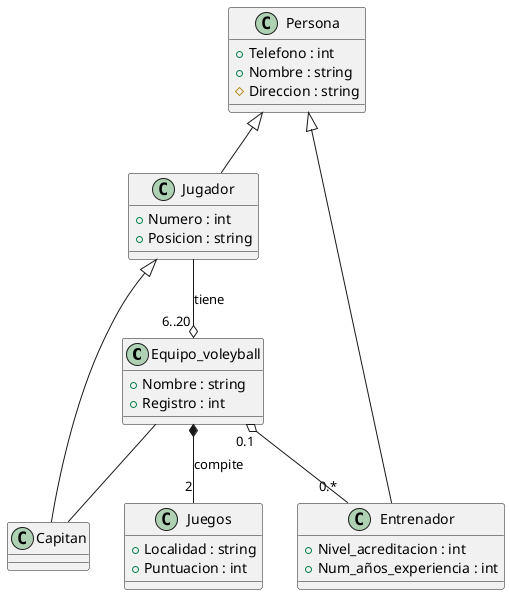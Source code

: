 @startuml Reto04-clases
class Equipo_voleyball{
    + Nombre : string 
    + Registro : int 
}
class Persona{
    + Telefono : int
    + Nombre : string
    # Direccion : string 
}
class Entrenador{
    + Nivel_acreditacion : int
    + Num_años_experiencia : int

}
class Jugador{
    + Numero : int 
    + Posicion : string 

}
class Juegos{
    + Localidad : string 
    + Puntuacion : int

}
class Capitan{

}
Equipo_voleyball "0.1" o-- "0.*" Entrenador
Equipo_voleyball "6..20" o-up- Jugador : tiene
Persona <|-- Entrenador
Persona <|-- Jugador
Equipo_voleyball *-- "2" Juegos : compite
Jugador <|-- Capitan
Equipo_voleyball -- Capitan

@enduml